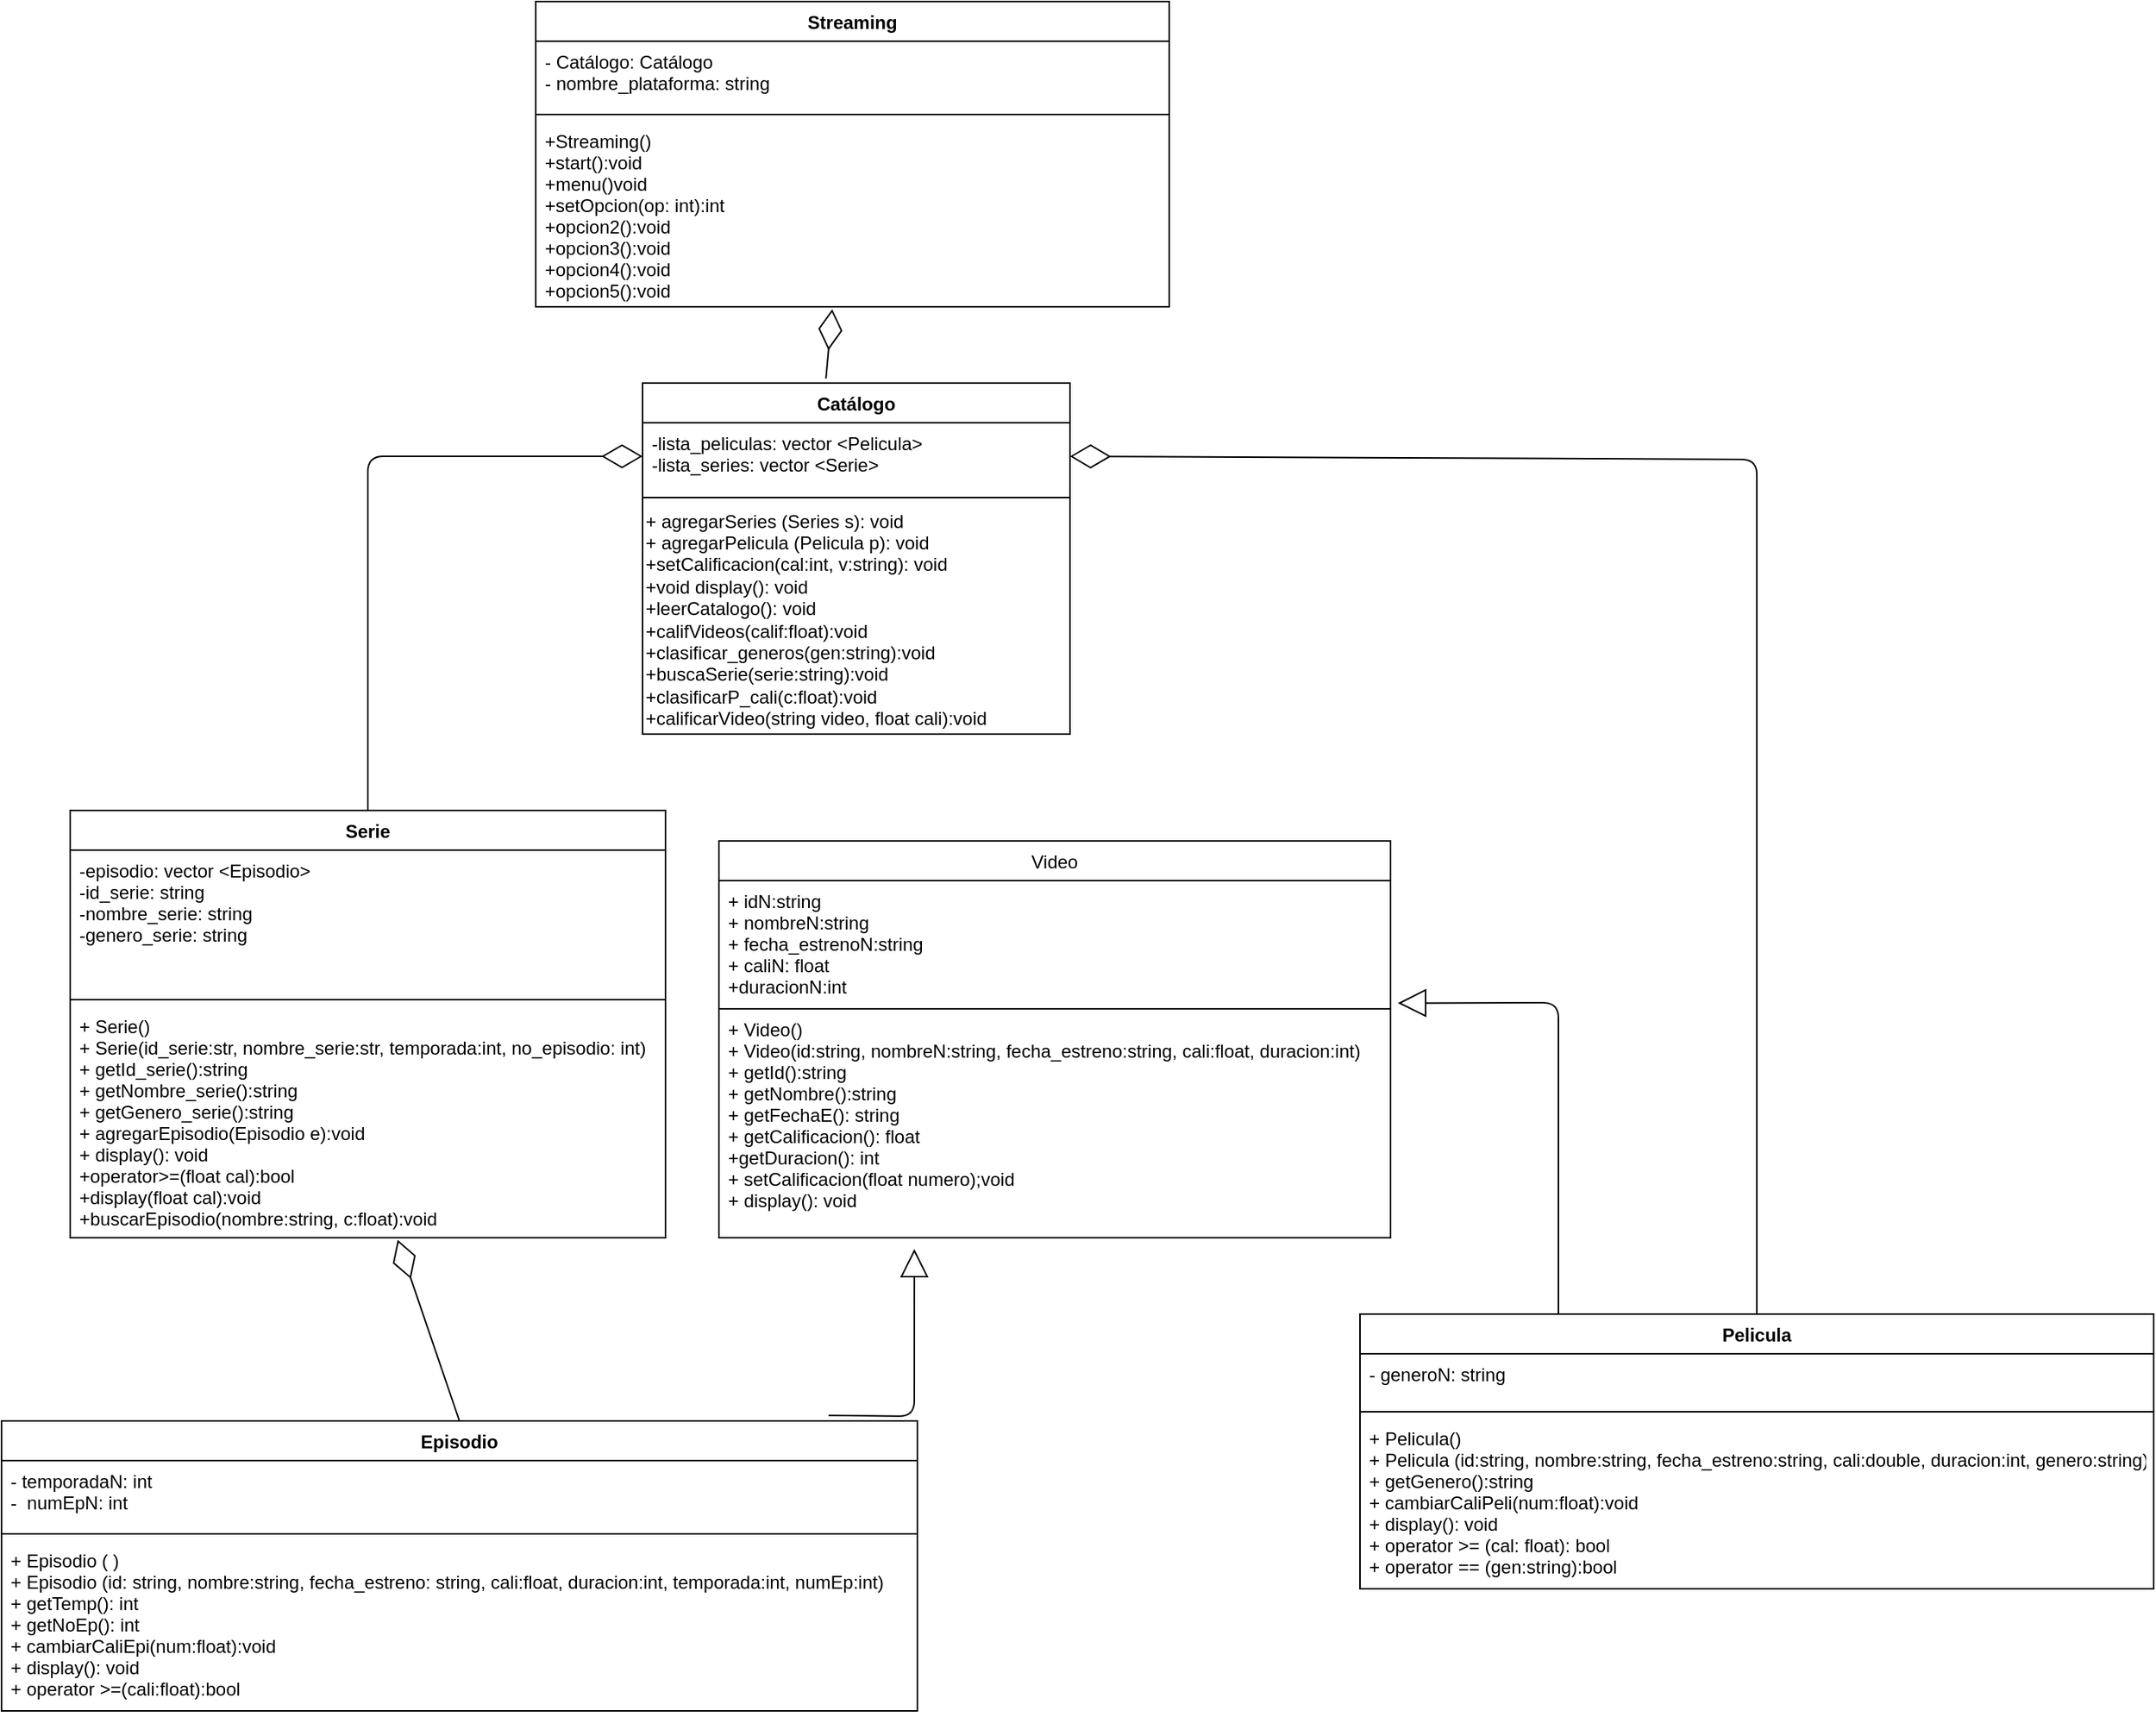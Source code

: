 <mxfile>
    <diagram id="OeCe3KiwX5dtoY-UmS-2" name="Page-1">
        <mxGraphModel dx="368" dy="187" grid="1" gridSize="10" guides="1" tooltips="1" connect="1" arrows="1" fold="1" page="1" pageScale="1" pageWidth="827" pageHeight="1169" math="0" shadow="0">
            <root>
                <mxCell id="0"/>
                <mxCell id="1" parent="0"/>
                <mxCell id="2" value="Streaming" style="swimlane;fontStyle=1;align=center;verticalAlign=top;childLayout=stackLayout;horizontal=1;startSize=26;horizontalStack=0;resizeParent=1;resizeParentMax=0;resizeLast=0;collapsible=1;marginBottom=0;" parent="1" vertex="1">
                    <mxGeometry x="350" width="415" height="200" as="geometry"/>
                </mxCell>
                <mxCell id="3" value="- Catálogo: Catálogo&#10;- nombre_plataforma: string" style="text;strokeColor=none;fillColor=none;align=left;verticalAlign=top;spacingLeft=4;spacingRight=4;overflow=hidden;rotatable=0;points=[[0,0.5],[1,0.5]];portConstraint=eastwest;" parent="2" vertex="1">
                    <mxGeometry y="26" width="415" height="44" as="geometry"/>
                </mxCell>
                <mxCell id="4" value="" style="line;strokeWidth=1;fillColor=none;align=left;verticalAlign=middle;spacingTop=-1;spacingLeft=3;spacingRight=3;rotatable=0;labelPosition=right;points=[];portConstraint=eastwest;" parent="2" vertex="1">
                    <mxGeometry y="70" width="415" height="8" as="geometry"/>
                </mxCell>
                <mxCell id="5" value="+Streaming()&#10;+start():void&#10;+menu()void&#10;+setOpcion(op: int):int&#10;+opcion2():void&#10;+opcion3():void    &#10;+opcion4():void&#10;+opcion5():void" style="text;strokeColor=none;fillColor=none;align=left;verticalAlign=top;spacingLeft=4;spacingRight=4;overflow=hidden;rotatable=0;points=[[0,0.5],[1,0.5]];portConstraint=eastwest;" parent="2" vertex="1">
                    <mxGeometry y="78" width="415" height="122" as="geometry"/>
                </mxCell>
                <mxCell id="6" value="Catálogo" style="swimlane;fontStyle=1;align=center;verticalAlign=top;childLayout=stackLayout;horizontal=1;startSize=26;horizontalStack=0;resizeParent=1;resizeParentMax=0;resizeLast=0;collapsible=1;marginBottom=0;" parent="1" vertex="1">
                    <mxGeometry x="420" y="250" width="280" height="230" as="geometry"/>
                </mxCell>
                <mxCell id="7" value="-lista_peliculas: vector &lt;Pelicula&gt;&#10;-lista_series: vector &lt;Serie&gt;&#10;&#10;" style="text;strokeColor=none;fillColor=none;align=left;verticalAlign=top;spacingLeft=4;spacingRight=4;overflow=hidden;rotatable=0;points=[[0,0.5],[1,0.5]];portConstraint=eastwest;" parent="6" vertex="1">
                    <mxGeometry y="26" width="280" height="44" as="geometry"/>
                </mxCell>
                <mxCell id="8" value="" style="line;strokeWidth=1;fillColor=none;align=left;verticalAlign=middle;spacingTop=-1;spacingLeft=3;spacingRight=3;rotatable=0;labelPosition=right;points=[];portConstraint=eastwest;" parent="6" vertex="1">
                    <mxGeometry y="70" width="280" height="10" as="geometry"/>
                </mxCell>
                <mxCell id="30" value="+ agregarSeries (Series s): void&lt;br&gt;+ agregarPelicula (Pelicula p): void&lt;br&gt;&lt;div&gt;+setCalificacion(cal:int, v:string): void&lt;/div&gt;&lt;div&gt;+void display(): void&lt;/div&gt;&lt;div&gt;+leerCatalogo(): void&lt;/div&gt;&lt;div&gt;+califVideos(calif:float):void&amp;nbsp;&lt;/div&gt;&lt;div&gt;+clasificar_generos(gen:string):void&lt;/div&gt;&lt;div&gt;+buscaSerie(serie:string):void&lt;/div&gt;&lt;div&gt;+clasificarP_cali(c:float):void&lt;/div&gt;&lt;div&gt;+calificarVideo(string video, float cali):void&lt;/div&gt;" style="text;html=1;align=left;verticalAlign=middle;resizable=0;points=[];autosize=1;strokeColor=none;fillColor=none;" parent="6" vertex="1">
                    <mxGeometry y="80" width="280" height="150" as="geometry"/>
                </mxCell>
                <mxCell id="9" value="Episodio" style="swimlane;fontStyle=1;align=center;verticalAlign=top;childLayout=stackLayout;horizontal=1;startSize=26;horizontalStack=0;resizeParent=1;resizeParentMax=0;resizeLast=0;collapsible=1;marginBottom=0;" parent="1" vertex="1">
                    <mxGeometry y="930" width="600" height="190" as="geometry"/>
                </mxCell>
                <mxCell id="10" value="- temporadaN: int&#10;-  numEpN: int&#10;" style="text;strokeColor=none;fillColor=none;align=left;verticalAlign=top;spacingLeft=4;spacingRight=4;overflow=hidden;rotatable=0;points=[[0,0.5],[1,0.5]];portConstraint=eastwest;" parent="9" vertex="1">
                    <mxGeometry y="26" width="600" height="44" as="geometry"/>
                </mxCell>
                <mxCell id="11" value="" style="line;strokeWidth=1;fillColor=none;align=left;verticalAlign=middle;spacingTop=-1;spacingLeft=3;spacingRight=3;rotatable=0;labelPosition=right;points=[];portConstraint=eastwest;" parent="9" vertex="1">
                    <mxGeometry y="70" width="600" height="8" as="geometry"/>
                </mxCell>
                <mxCell id="12" value="+ Episodio ( )&#10;+ Episodio (id: string, nombre:string, fecha_estreno: string, cali:float, duracion:int, temporada:int, numEp:int)&#10;+ getTemp(): int&#10;+ getNoEp(): int&#10;+ cambiarCaliEpi(num:float):void&#10;+ display(): void&#10;+ operator &gt;=(cali:float):bool&#10;" style="text;strokeColor=none;fillColor=none;align=left;verticalAlign=top;spacingLeft=4;spacingRight=4;overflow=hidden;rotatable=0;points=[[0,0.5],[1,0.5]];portConstraint=eastwest;" parent="9" vertex="1">
                    <mxGeometry y="78" width="600" height="112" as="geometry"/>
                </mxCell>
                <mxCell id="13" value="Pelicula" style="swimlane;fontStyle=1;align=center;verticalAlign=top;childLayout=stackLayout;horizontal=1;startSize=26;horizontalStack=0;resizeParent=1;resizeParentMax=0;resizeLast=0;collapsible=1;marginBottom=0;" parent="1" vertex="1">
                    <mxGeometry x="890" y="860" width="520" height="180" as="geometry"/>
                </mxCell>
                <mxCell id="14" value="- generoN: string&#10;" style="text;strokeColor=none;fillColor=none;align=left;verticalAlign=top;spacingLeft=4;spacingRight=4;overflow=hidden;rotatable=0;points=[[0,0.5],[1,0.5]];portConstraint=eastwest;" parent="13" vertex="1">
                    <mxGeometry y="26" width="520" height="34" as="geometry"/>
                </mxCell>
                <mxCell id="15" value="" style="line;strokeWidth=1;fillColor=none;align=left;verticalAlign=middle;spacingTop=-1;spacingLeft=3;spacingRight=3;rotatable=0;labelPosition=right;points=[];portConstraint=eastwest;" parent="13" vertex="1">
                    <mxGeometry y="60" width="520" height="8" as="geometry"/>
                </mxCell>
                <mxCell id="16" value="+ Pelicula()&#10;+ Pelicula (id:string, nombre:string, fecha_estreno:string, cali:double, duracion:int, genero:string)&#10;+ getGenero():string&#10;+ cambiarCaliPeli(num:float):void &#10;+ display(): void&#10;+ operator &gt;= (cal: float): bool&#10;+ operator == (gen:string):bool&#10;" style="text;strokeColor=none;fillColor=none;align=left;verticalAlign=top;spacingLeft=4;spacingRight=4;overflow=hidden;rotatable=0;points=[[0,0.5],[1,0.5]];portConstraint=eastwest;" parent="13" vertex="1">
                    <mxGeometry y="68" width="520" height="112" as="geometry"/>
                </mxCell>
                <mxCell id="17" value="" style="endArrow=diamondThin;endFill=0;endSize=24;html=1;exitX=0.5;exitY=0;exitDx=0;exitDy=0;entryX=0.55;entryY=1.009;entryDx=0;entryDy=0;entryPerimeter=0;" parent="1" source="9" target="27" edge="1">
                    <mxGeometry width="160" relative="1" as="geometry">
                        <mxPoint x="470" y="830" as="sourcePoint"/>
                        <mxPoint x="240.18" y="1120" as="targetPoint"/>
                        <Array as="points"/>
                    </mxGeometry>
                </mxCell>
                <mxCell id="18" value="" style="endArrow=diamondThin;endFill=0;endSize=24;html=1;exitX=0.5;exitY=0;exitDx=0;exitDy=0;entryX=0;entryY=0.5;entryDx=0;entryDy=0;" parent="1" source="24" target="7" edge="1">
                    <mxGeometry width="160" relative="1" as="geometry">
                        <mxPoint x="255" y="820" as="sourcePoint"/>
                        <mxPoint x="460" y="920" as="targetPoint"/>
                        <Array as="points">
                            <mxPoint x="240" y="298"/>
                        </Array>
                    </mxGeometry>
                </mxCell>
                <mxCell id="19" value="" style="endArrow=diamondThin;endFill=0;endSize=24;html=1;entryX=1;entryY=0.5;entryDx=0;entryDy=0;exitX=0.5;exitY=0;exitDx=0;exitDy=0;" parent="1" source="13" target="7" edge="1">
                    <mxGeometry width="160" relative="1" as="geometry">
                        <mxPoint x="300" y="810" as="sourcePoint"/>
                        <mxPoint x="560" y="700" as="targetPoint"/>
                        <Array as="points">
                            <mxPoint x="1150" y="300"/>
                        </Array>
                    </mxGeometry>
                </mxCell>
                <mxCell id="20" value="Video" style="swimlane;fontStyle=0;childLayout=stackLayout;horizontal=1;startSize=26;fillColor=none;horizontalStack=0;resizeParent=1;resizeParentMax=0;resizeLast=0;collapsible=1;marginBottom=0;strokeColor=default;" parent="1" vertex="1">
                    <mxGeometry x="470" y="550" width="440" height="260" as="geometry"/>
                </mxCell>
                <mxCell id="21" value="+ idN:string&#10;+ nombreN:string&#10;+ fecha_estrenoN:string&#10;+ caliN: float&#10;+duracionN:int" style="text;strokeColor=none;fillColor=none;align=left;verticalAlign=top;spacingLeft=4;spacingRight=4;overflow=hidden;rotatable=0;points=[[0,0.5],[1,0.5]];portConstraint=eastwest;" parent="20" vertex="1">
                    <mxGeometry y="26" width="440" height="84" as="geometry"/>
                </mxCell>
                <mxCell id="22" value="+ Video()&#10;+ Video(id:string, nombreN:string, fecha_estreno:string, cali:float, duracion:int)&#10;+ getId():string&#10;+ getNombre():string&#10;+ getFechaE(): string&#10;+ getCalificacion(): float&#10;+getDuracion(): int&#10;+ setCalificacion(float numero);void &#10;+ display(): void" style="text;strokeColor=default;fillColor=none;align=left;verticalAlign=top;spacingLeft=4;spacingRight=4;overflow=hidden;rotatable=0;points=[[0,0.5],[1,0.5]];portConstraint=eastwest;" parent="20" vertex="1">
                    <mxGeometry y="110" width="440" height="150" as="geometry"/>
                </mxCell>
                <mxCell id="23" value="" style="endArrow=diamondThin;endFill=0;endSize=24;html=1;entryX=0.468;entryY=1.013;entryDx=0;entryDy=0;entryPerimeter=0;exitX=0.429;exitY=-0.013;exitDx=0;exitDy=0;exitPerimeter=0;" parent="1" source="6" target="5" edge="1">
                    <mxGeometry width="160" relative="1" as="geometry">
                        <mxPoint x="700" y="600" as="sourcePoint"/>
                        <mxPoint x="510" y="478.0" as="targetPoint"/>
                        <Array as="points"/>
                    </mxGeometry>
                </mxCell>
                <mxCell id="24" value="Serie" style="swimlane;fontStyle=1;align=center;verticalAlign=top;childLayout=stackLayout;horizontal=1;startSize=26;horizontalStack=0;resizeParent=1;resizeParentMax=0;resizeLast=0;collapsible=1;marginBottom=0;" parent="1" vertex="1">
                    <mxGeometry x="45" y="530" width="390" height="280" as="geometry"/>
                </mxCell>
                <mxCell id="25" value="-episodio: vector &lt;Episodio&gt;&#10;-id_serie: string&#10;-nombre_serie: string&#10;-genero_serie: string" style="text;strokeColor=none;fillColor=none;align=left;verticalAlign=top;spacingLeft=4;spacingRight=4;overflow=hidden;rotatable=0;points=[[0,0.5],[1,0.5]];portConstraint=eastwest;" parent="24" vertex="1">
                    <mxGeometry y="26" width="390" height="94" as="geometry"/>
                </mxCell>
                <mxCell id="26" value="" style="line;strokeWidth=1;fillColor=none;align=left;verticalAlign=middle;spacingTop=-1;spacingLeft=3;spacingRight=3;rotatable=0;labelPosition=right;points=[];portConstraint=eastwest;" parent="24" vertex="1">
                    <mxGeometry y="120" width="390" height="8" as="geometry"/>
                </mxCell>
                <mxCell id="27" value="+ Serie()&#10;+ Serie(id_serie:str, nombre_serie:str, temporada:int, no_episodio: int)&#10;+ getId_serie():string&#10;+ getNombre_serie():string&#10;+ getGenero_serie():string&#10;+ agregarEpisodio(Episodio e):void&#10;+ display(): void&#10;+operator&gt;=(float cal):bool&#10;+display(float cal):void&#10;+buscarEpisodio(nombre:string, c:float):void" style="text;strokeColor=none;fillColor=none;align=left;verticalAlign=top;spacingLeft=4;spacingRight=4;overflow=hidden;rotatable=0;points=[[0,0.5],[1,0.5]];portConstraint=eastwest;" parent="24" vertex="1">
                    <mxGeometry y="128" width="390" height="152" as="geometry"/>
                </mxCell>
                <mxCell id="28" value="" style="endArrow=block;endSize=16;endFill=0;html=1;entryX=1.011;entryY=-0.025;entryDx=0;entryDy=0;entryPerimeter=0;exitX=0.25;exitY=0;exitDx=0;exitDy=0;" parent="1" source="13" target="22" edge="1">
                    <mxGeometry width="160" relative="1" as="geometry">
                        <mxPoint x="760" y="810" as="sourcePoint"/>
                        <mxPoint x="1010" y="720" as="targetPoint"/>
                        <Array as="points">
                            <mxPoint x="1020" y="656"/>
                        </Array>
                    </mxGeometry>
                </mxCell>
                <mxCell id="29" value="" style="endArrow=block;endSize=16;endFill=0;html=1;entryX=0.291;entryY=1.049;entryDx=0;entryDy=0;entryPerimeter=0;exitX=0.903;exitY=-0.019;exitDx=0;exitDy=0;exitPerimeter=0;" parent="1" source="9" target="22" edge="1">
                    <mxGeometry width="160" relative="1" as="geometry">
                        <mxPoint x="500" y="990" as="sourcePoint"/>
                        <mxPoint x="692.31" y="697.75" as="targetPoint"/>
                        <Array as="points">
                            <mxPoint x="598" y="927"/>
                        </Array>
                    </mxGeometry>
                </mxCell>
            </root>
        </mxGraphModel>
    </diagram>
</mxfile>